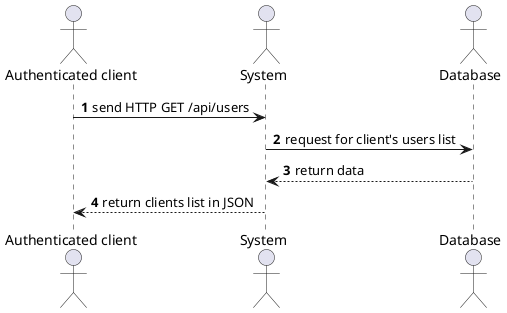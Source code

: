 @startuml
'https://plantuml.com/sequence-diagram

autonumber

actor "Authenticated client" as client
actor System                as system
actor Database              as db

client  -> system  : send HTTP GET /api/users
system -> db      : request for client's users list
system <-- db     : return data
client  <-- system : return clients list in JSON

@enduml